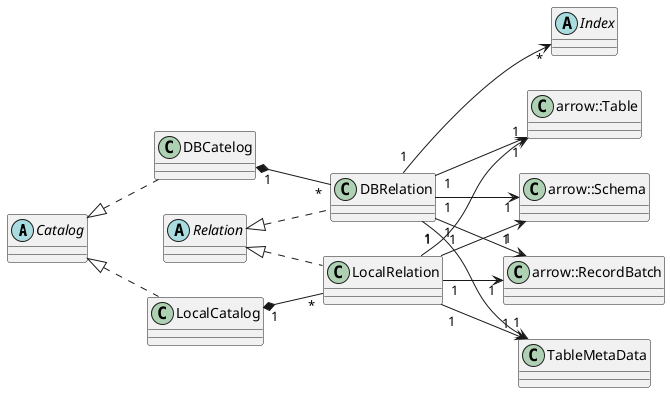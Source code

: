 @startuml LingoDB-Runtime-Class-Diagram
left to right direction

' Entities
abstract class Catalog
class LocalCatalog
class DBCatelog


abstract class Relation
class LocalRelation
class DBRelation

abstract class Index

class TableMetaData
class arrow::Table
class arrow::Schema
class arrow::RecordBatch

' Relationships
Catalog <|.. LocalCatalog
Catalog <|.. DBCatelog

Relation <|.. LocalRelation
Relation <|.. DBRelation

LocalCatalog "1" *-- "*" LocalRelation
DBCatelog "1" *-- "*" DBRelation

LocalRelation "1" --> "1" TableMetaData
DBRelation "1" --> "1" TableMetaData
LocalRelation "1" --> "1" arrow::Table
DBRelation "1" --> "1" arrow::Table
LocalRelation "1" --> "1" arrow::Schema
DBRelation "1" --> "1" arrow::Schema
LocalRelation "1" --> "1" arrow::RecordBatch
DBRelation "1" --> "1" arrow::RecordBatch

DBRelation "1" --> "*" Index

@enduml